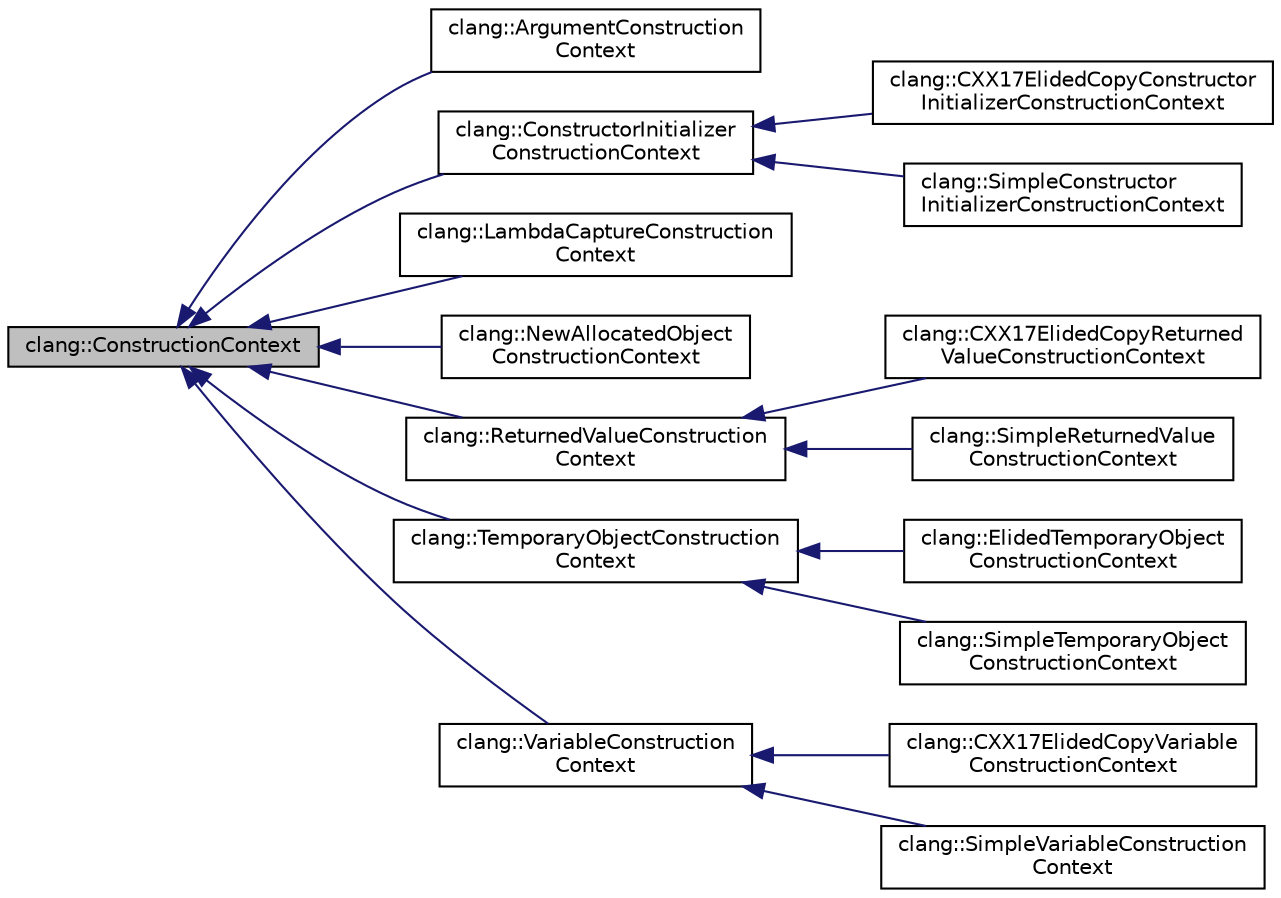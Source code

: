 digraph "clang::ConstructionContext"
{
 // LATEX_PDF_SIZE
  bgcolor="transparent";
  edge [fontname="Helvetica",fontsize="10",labelfontname="Helvetica",labelfontsize="10"];
  node [fontname="Helvetica",fontsize="10",shape=record];
  rankdir="LR";
  Node1 [label="clang::ConstructionContext",height=0.2,width=0.4,color="black", fillcolor="grey75", style="filled", fontcolor="black",tooltip="ConstructionContext's subclasses describe different ways of constructing an object in C++."];
  Node1 -> Node2 [dir="back",color="midnightblue",fontsize="10",style="solid",fontname="Helvetica"];
  Node2 [label="clang::ArgumentConstruction\lContext",height=0.2,width=0.4,color="black",URL="$classclang_1_1ArgumentConstructionContext.html",tooltip=" "];
  Node1 -> Node3 [dir="back",color="midnightblue",fontsize="10",style="solid",fontname="Helvetica"];
  Node3 [label="clang::ConstructorInitializer\lConstructionContext",height=0.2,width=0.4,color="black",URL="$classclang_1_1ConstructorInitializerConstructionContext.html",tooltip=" "];
  Node3 -> Node4 [dir="back",color="midnightblue",fontsize="10",style="solid",fontname="Helvetica"];
  Node4 [label="clang::CXX17ElidedCopyConstructor\lInitializerConstructionContext",height=0.2,width=0.4,color="black",URL="$classclang_1_1CXX17ElidedCopyConstructorInitializerConstructionContext.html",tooltip="Represents construction into a field or a base class within a bigger object via a constructor initial..."];
  Node3 -> Node5 [dir="back",color="midnightblue",fontsize="10",style="solid",fontname="Helvetica"];
  Node5 [label="clang::SimpleConstructor\lInitializerConstructionContext",height=0.2,width=0.4,color="black",URL="$classclang_1_1SimpleConstructorInitializerConstructionContext.html",tooltip="Represents construction into a field or a base class within a bigger object via a constructor initial..."];
  Node1 -> Node6 [dir="back",color="midnightblue",fontsize="10",style="solid",fontname="Helvetica"];
  Node6 [label="clang::LambdaCaptureConstruction\lContext",height=0.2,width=0.4,color="black",URL="$classclang_1_1LambdaCaptureConstructionContext.html",tooltip=" "];
  Node1 -> Node7 [dir="back",color="midnightblue",fontsize="10",style="solid",fontname="Helvetica"];
  Node7 [label="clang::NewAllocatedObject\lConstructionContext",height=0.2,width=0.4,color="black",URL="$classclang_1_1NewAllocatedObjectConstructionContext.html",tooltip="Represents immediate initialization of memory allocated by operator new, eg."];
  Node1 -> Node8 [dir="back",color="midnightblue",fontsize="10",style="solid",fontname="Helvetica"];
  Node8 [label="clang::ReturnedValueConstruction\lContext",height=0.2,width=0.4,color="black",URL="$classclang_1_1ReturnedValueConstructionContext.html",tooltip=" "];
  Node8 -> Node9 [dir="back",color="midnightblue",fontsize="10",style="solid",fontname="Helvetica"];
  Node9 [label="clang::CXX17ElidedCopyReturned\lValueConstructionContext",height=0.2,width=0.4,color="black",URL="$classclang_1_1CXX17ElidedCopyReturnedValueConstructionContext.html",tooltip="Represents a temporary object that is being immediately returned from a function by value,..."];
  Node8 -> Node10 [dir="back",color="midnightblue",fontsize="10",style="solid",fontname="Helvetica"];
  Node10 [label="clang::SimpleReturnedValue\lConstructionContext",height=0.2,width=0.4,color="black",URL="$classclang_1_1SimpleReturnedValueConstructionContext.html",tooltip="Represents a temporary object that is being immediately returned from a function by value,..."];
  Node1 -> Node11 [dir="back",color="midnightblue",fontsize="10",style="solid",fontname="Helvetica"];
  Node11 [label="clang::TemporaryObjectConstruction\lContext",height=0.2,width=0.4,color="black",URL="$classclang_1_1TemporaryObjectConstructionContext.html",tooltip="Represents a temporary object, eg."];
  Node11 -> Node12 [dir="back",color="midnightblue",fontsize="10",style="solid",fontname="Helvetica"];
  Node12 [label="clang::ElidedTemporaryObject\lConstructionContext",height=0.2,width=0.4,color="black",URL="$classclang_1_1ElidedTemporaryObjectConstructionContext.html",tooltip="Represents a temporary object that is constructed for the sole purpose of being immediately copied by..."];
  Node11 -> Node13 [dir="back",color="midnightblue",fontsize="10",style="solid",fontname="Helvetica"];
  Node13 [label="clang::SimpleTemporaryObject\lConstructionContext",height=0.2,width=0.4,color="black",URL="$classclang_1_1SimpleTemporaryObjectConstructionContext.html",tooltip="Represents a temporary object that is not constructed for the purpose of being immediately copied/mov..."];
  Node1 -> Node14 [dir="back",color="midnightblue",fontsize="10",style="solid",fontname="Helvetica"];
  Node14 [label="clang::VariableConstruction\lContext",height=0.2,width=0.4,color="black",URL="$classclang_1_1VariableConstructionContext.html",tooltip="An abstract base class for local variable constructors."];
  Node14 -> Node15 [dir="back",color="midnightblue",fontsize="10",style="solid",fontname="Helvetica"];
  Node15 [label="clang::CXX17ElidedCopyVariable\lConstructionContext",height=0.2,width=0.4,color="black",URL="$classclang_1_1CXX17ElidedCopyVariableConstructionContext.html",tooltip="Represents construction into a simple variable with an initializer syntax, with a single constructor,..."];
  Node14 -> Node16 [dir="back",color="midnightblue",fontsize="10",style="solid",fontname="Helvetica"];
  Node16 [label="clang::SimpleVariableConstruction\lContext",height=0.2,width=0.4,color="black",URL="$classclang_1_1SimpleVariableConstructionContext.html",tooltip="Represents construction into a simple local variable, eg."];
}
